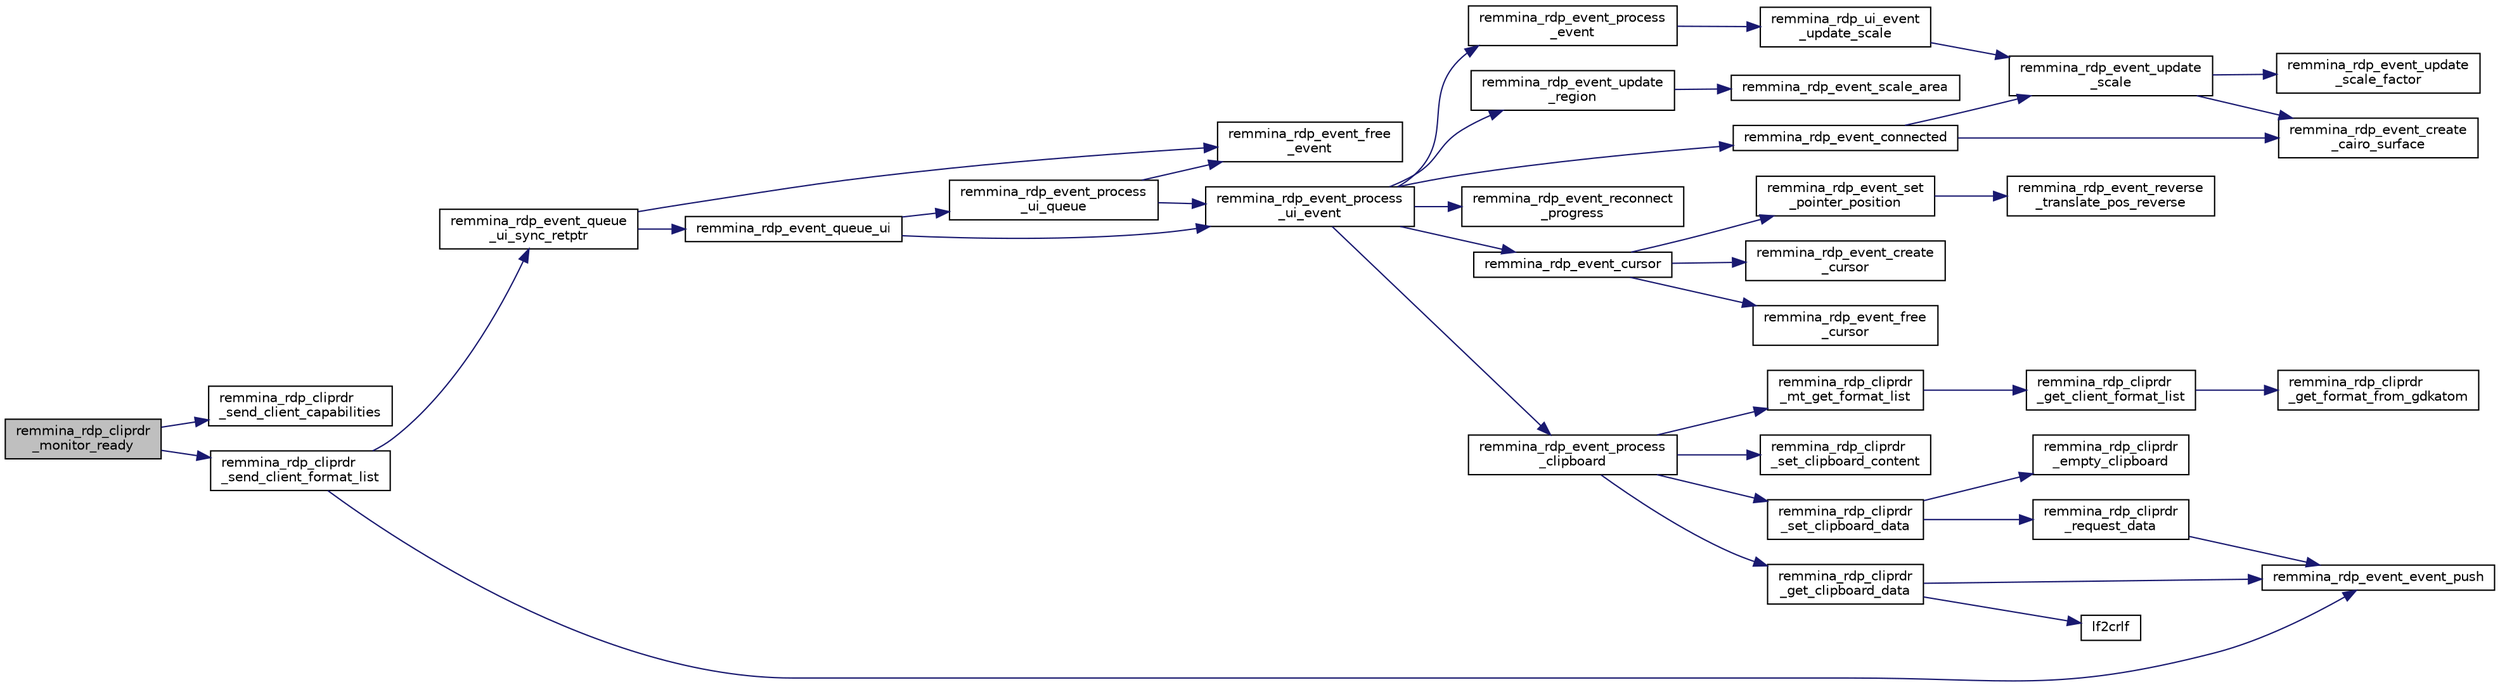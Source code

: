 digraph "remmina_rdp_cliprdr_monitor_ready"
{
  edge [fontname="Helvetica",fontsize="10",labelfontname="Helvetica",labelfontsize="10"];
  node [fontname="Helvetica",fontsize="10",shape=record];
  rankdir="LR";
  Node243 [label="remmina_rdp_cliprdr\l_monitor_ready",height=0.2,width=0.4,color="black", fillcolor="grey75", style="filled", fontcolor="black"];
  Node243 -> Node244 [color="midnightblue",fontsize="10",style="solid",fontname="Helvetica"];
  Node244 [label="remmina_rdp_cliprdr\l_send_client_capabilities",height=0.2,width=0.4,color="black", fillcolor="white", style="filled",URL="$rdp__cliprdr_8c.html#a1c95eb50a82dbeac3c43374eaad8e489"];
  Node243 -> Node245 [color="midnightblue",fontsize="10",style="solid",fontname="Helvetica"];
  Node245 [label="remmina_rdp_cliprdr\l_send_client_format_list",height=0.2,width=0.4,color="black", fillcolor="white", style="filled",URL="$rdp__cliprdr_8c.html#a8afec91e9f54fc3a0ea8f25d8349bd8b"];
  Node245 -> Node246 [color="midnightblue",fontsize="10",style="solid",fontname="Helvetica"];
  Node246 [label="remmina_rdp_event_queue\l_ui_sync_retptr",height=0.2,width=0.4,color="black", fillcolor="white", style="filled",URL="$rdp__event_8c.html#adaaf3de8342309cc52668f318a473350"];
  Node246 -> Node247 [color="midnightblue",fontsize="10",style="solid",fontname="Helvetica"];
  Node247 [label="remmina_rdp_event_queue_ui",height=0.2,width=0.4,color="black", fillcolor="white", style="filled",URL="$rdp__event_8c.html#a2b91746b782b7782432bd1d23c6a9945"];
  Node247 -> Node248 [color="midnightblue",fontsize="10",style="solid",fontname="Helvetica"];
  Node248 [label="remmina_rdp_event_process\l_ui_event",height=0.2,width=0.4,color="black", fillcolor="white", style="filled",URL="$rdp__event_8c.html#a6929ce2effcc3cf2be6d5ec8b19d5466"];
  Node248 -> Node249 [color="midnightblue",fontsize="10",style="solid",fontname="Helvetica"];
  Node249 [label="remmina_rdp_event_update\l_region",height=0.2,width=0.4,color="black", fillcolor="white", style="filled",URL="$rdp__event_8c.html#ae3cea5929e8c3b1ff068f9ca3fbb538c"];
  Node249 -> Node250 [color="midnightblue",fontsize="10",style="solid",fontname="Helvetica"];
  Node250 [label="remmina_rdp_event_scale_area",height=0.2,width=0.4,color="black", fillcolor="white", style="filled",URL="$rdp__event_8c.html#a080ab4a0a8f592bb5484202175beaaa5"];
  Node248 -> Node251 [color="midnightblue",fontsize="10",style="solid",fontname="Helvetica"];
  Node251 [label="remmina_rdp_event_connected",height=0.2,width=0.4,color="black", fillcolor="white", style="filled",URL="$rdp__event_8c.html#abe98674433c473136ccd28aab85a7748"];
  Node251 -> Node252 [color="midnightblue",fontsize="10",style="solid",fontname="Helvetica"];
  Node252 [label="remmina_rdp_event_create\l_cairo_surface",height=0.2,width=0.4,color="black", fillcolor="white", style="filled",URL="$rdp__event_8c.html#a789ec99777755da7cae468216a74095a"];
  Node251 -> Node253 [color="midnightblue",fontsize="10",style="solid",fontname="Helvetica"];
  Node253 [label="remmina_rdp_event_update\l_scale",height=0.2,width=0.4,color="black", fillcolor="white", style="filled",URL="$rdp__event_8c.html#a64ce0c66bb4cb6ddaee263ce8563f497"];
  Node253 -> Node252 [color="midnightblue",fontsize="10",style="solid",fontname="Helvetica"];
  Node253 -> Node254 [color="midnightblue",fontsize="10",style="solid",fontname="Helvetica"];
  Node254 [label="remmina_rdp_event_update\l_scale_factor",height=0.2,width=0.4,color="black", fillcolor="white", style="filled",URL="$rdp__event_8c.html#a6076424eb759c91ca9c8da59432c66d6"];
  Node248 -> Node255 [color="midnightblue",fontsize="10",style="solid",fontname="Helvetica"];
  Node255 [label="remmina_rdp_event_reconnect\l_progress",height=0.2,width=0.4,color="black", fillcolor="white", style="filled",URL="$rdp__event_8c.html#ab7cbdc2f8cf829e2f09ecfa605a92d65"];
  Node248 -> Node256 [color="midnightblue",fontsize="10",style="solid",fontname="Helvetica"];
  Node256 [label="remmina_rdp_event_cursor",height=0.2,width=0.4,color="black", fillcolor="white", style="filled",URL="$rdp__event_8c.html#a064c56982a401aff33a8c723eb157016"];
  Node256 -> Node257 [color="midnightblue",fontsize="10",style="solid",fontname="Helvetica"];
  Node257 [label="remmina_rdp_event_create\l_cursor",height=0.2,width=0.4,color="black", fillcolor="white", style="filled",URL="$rdp__event_8c.html#ae8ef8118379a8bb6a6f99a8bbc0cbcfc"];
  Node256 -> Node258 [color="midnightblue",fontsize="10",style="solid",fontname="Helvetica"];
  Node258 [label="remmina_rdp_event_free\l_cursor",height=0.2,width=0.4,color="black", fillcolor="white", style="filled",URL="$rdp__event_8c.html#a740d33b9c229ada638eeeebe2ffca461"];
  Node256 -> Node259 [color="midnightblue",fontsize="10",style="solid",fontname="Helvetica"];
  Node259 [label="remmina_rdp_event_set\l_pointer_position",height=0.2,width=0.4,color="black", fillcolor="white", style="filled",URL="$rdp__event_8c.html#a34c7d3a1bb411e84d3b4e30fcccc9cd8"];
  Node259 -> Node260 [color="midnightblue",fontsize="10",style="solid",fontname="Helvetica"];
  Node260 [label="remmina_rdp_event_reverse\l_translate_pos_reverse",height=0.2,width=0.4,color="black", fillcolor="white", style="filled",URL="$rdp__event_8c.html#a20d5fac8955f4f813759ca5c32078b7c"];
  Node248 -> Node261 [color="midnightblue",fontsize="10",style="solid",fontname="Helvetica"];
  Node261 [label="remmina_rdp_event_process\l_clipboard",height=0.2,width=0.4,color="black", fillcolor="white", style="filled",URL="$rdp__cliprdr_8c.html#ad4fad618198e7746ea1e4ebd01a9b173"];
  Node261 -> Node262 [color="midnightblue",fontsize="10",style="solid",fontname="Helvetica"];
  Node262 [label="remmina_rdp_cliprdr\l_mt_get_format_list",height=0.2,width=0.4,color="black", fillcolor="white", style="filled",URL="$rdp__cliprdr_8c.html#a9d9b4fd8f4efbac086e3a2a274647ce5"];
  Node262 -> Node263 [color="midnightblue",fontsize="10",style="solid",fontname="Helvetica"];
  Node263 [label="remmina_rdp_cliprdr\l_get_client_format_list",height=0.2,width=0.4,color="black", fillcolor="white", style="filled",URL="$rdp__cliprdr_8c.html#accb7cad54767b8f658b8ea438690ef4f"];
  Node263 -> Node264 [color="midnightblue",fontsize="10",style="solid",fontname="Helvetica"];
  Node264 [label="remmina_rdp_cliprdr\l_get_format_from_gdkatom",height=0.2,width=0.4,color="black", fillcolor="white", style="filled",URL="$rdp__cliprdr_8c.html#a7eb7cd7eeab0e52c33721cc0564964ea"];
  Node261 -> Node265 [color="midnightblue",fontsize="10",style="solid",fontname="Helvetica"];
  Node265 [label="remmina_rdp_cliprdr\l_get_clipboard_data",height=0.2,width=0.4,color="black", fillcolor="white", style="filled",URL="$rdp__cliprdr_8c.html#a1875ac25f73dd93e4b716746e7c6b8d5"];
  Node265 -> Node266 [color="midnightblue",fontsize="10",style="solid",fontname="Helvetica"];
  Node266 [label="lf2crlf",height=0.2,width=0.4,color="black", fillcolor="white", style="filled",URL="$rdp__cliprdr_8c.html#a4f9d059736e69df00273ec853d15c772"];
  Node265 -> Node267 [color="midnightblue",fontsize="10",style="solid",fontname="Helvetica"];
  Node267 [label="remmina_rdp_event_event_push",height=0.2,width=0.4,color="black", fillcolor="white", style="filled",URL="$rdp__event_8c.html#ad446d6471bddba97f8bfcee8c51e4580"];
  Node261 -> Node268 [color="midnightblue",fontsize="10",style="solid",fontname="Helvetica"];
  Node268 [label="remmina_rdp_cliprdr\l_set_clipboard_data",height=0.2,width=0.4,color="black", fillcolor="white", style="filled",URL="$rdp__cliprdr_8c.html#a007ce9136242f75dc148bd4e2ee5fde5"];
  Node268 -> Node269 [color="midnightblue",fontsize="10",style="solid",fontname="Helvetica"];
  Node269 [label="remmina_rdp_cliprdr\l_request_data",height=0.2,width=0.4,color="black", fillcolor="white", style="filled",URL="$rdp__cliprdr_8c.html#a48904924b1064d1bb3bfb6116bac6bd3"];
  Node269 -> Node267 [color="midnightblue",fontsize="10",style="solid",fontname="Helvetica"];
  Node268 -> Node270 [color="midnightblue",fontsize="10",style="solid",fontname="Helvetica"];
  Node270 [label="remmina_rdp_cliprdr\l_empty_clipboard",height=0.2,width=0.4,color="black", fillcolor="white", style="filled",URL="$rdp__cliprdr_8c.html#a719b6820f66508f8acb943a1bf1a495d"];
  Node261 -> Node271 [color="midnightblue",fontsize="10",style="solid",fontname="Helvetica"];
  Node271 [label="remmina_rdp_cliprdr\l_set_clipboard_content",height=0.2,width=0.4,color="black", fillcolor="white", style="filled",URL="$rdp__cliprdr_8c.html#ac3bc1f06354bf50b72d770f6d14ce0b3"];
  Node248 -> Node272 [color="midnightblue",fontsize="10",style="solid",fontname="Helvetica"];
  Node272 [label="remmina_rdp_event_process\l_event",height=0.2,width=0.4,color="black", fillcolor="white", style="filled",URL="$rdp__event_8c.html#a5f5fcd2a5c81d0c8bec609e0428735c5"];
  Node272 -> Node273 [color="midnightblue",fontsize="10",style="solid",fontname="Helvetica"];
  Node273 [label="remmina_rdp_ui_event\l_update_scale",height=0.2,width=0.4,color="black", fillcolor="white", style="filled",URL="$rdp__event_8c.html#ae0e0d42524cb165cd6d26553c104dbde"];
  Node273 -> Node253 [color="midnightblue",fontsize="10",style="solid",fontname="Helvetica"];
  Node247 -> Node274 [color="midnightblue",fontsize="10",style="solid",fontname="Helvetica"];
  Node274 [label="remmina_rdp_event_process\l_ui_queue",height=0.2,width=0.4,color="black", fillcolor="white", style="filled",URL="$rdp__event_8c.html#abfa1d5d0b0494818fb5e1a549c0acd23"];
  Node274 -> Node248 [color="midnightblue",fontsize="10",style="solid",fontname="Helvetica"];
  Node274 -> Node275 [color="midnightblue",fontsize="10",style="solid",fontname="Helvetica"];
  Node275 [label="remmina_rdp_event_free\l_event",height=0.2,width=0.4,color="black", fillcolor="white", style="filled",URL="$rdp__event_8c.html#a40b4fd190055c10d5d2248a6eca5f50f"];
  Node246 -> Node275 [color="midnightblue",fontsize="10",style="solid",fontname="Helvetica"];
  Node245 -> Node267 [color="midnightblue",fontsize="10",style="solid",fontname="Helvetica"];
}
